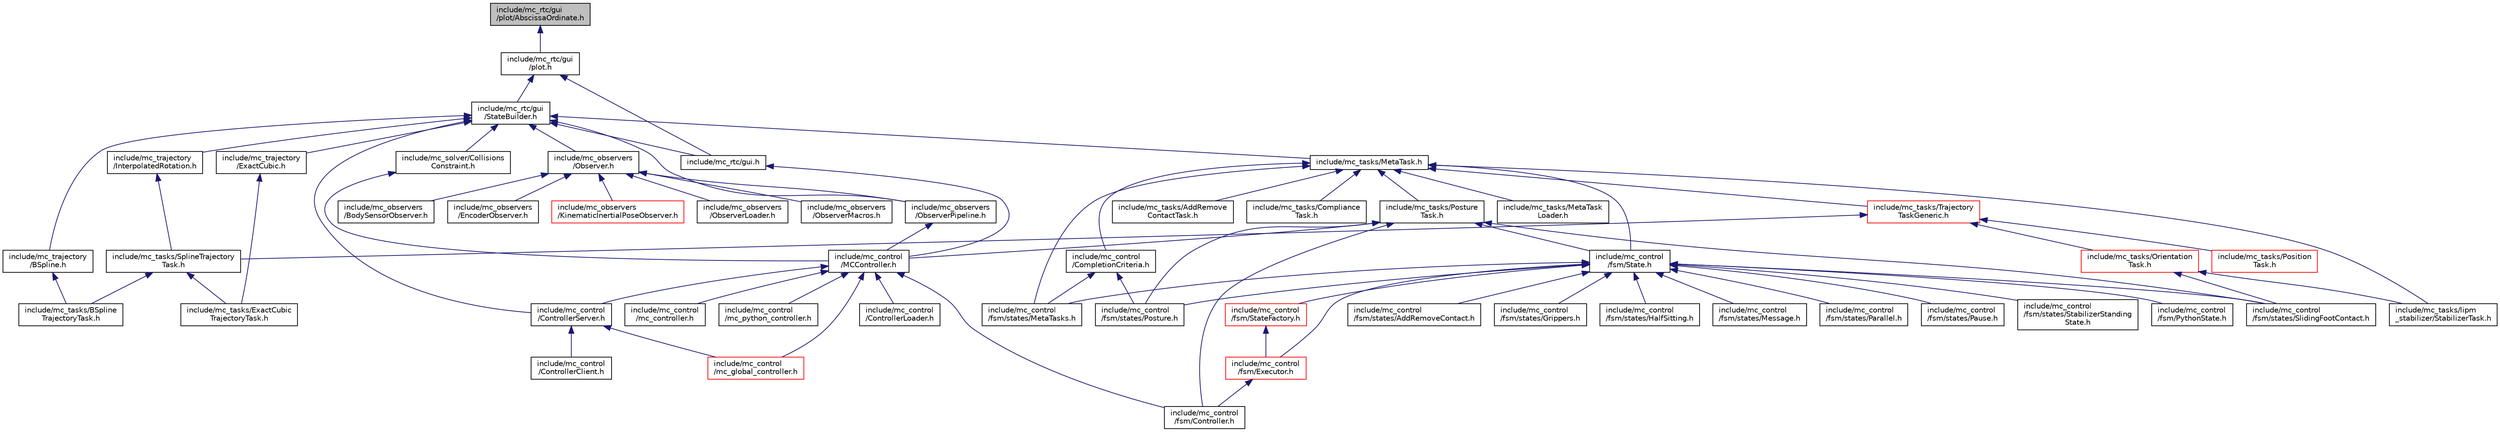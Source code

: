 digraph "include/mc_rtc/gui/plot/AbscissaOrdinate.h"
{
 // INTERACTIVE_SVG=YES
  edge [fontname="Helvetica",fontsize="10",labelfontname="Helvetica",labelfontsize="10"];
  node [fontname="Helvetica",fontsize="10",shape=record];
  Node28 [label="include/mc_rtc/gui\l/plot/AbscissaOrdinate.h",height=0.2,width=0.4,color="black", fillcolor="grey75", style="filled", fontcolor="black"];
  Node28 -> Node29 [dir="back",color="midnightblue",fontsize="10",style="solid",fontname="Helvetica"];
  Node29 [label="include/mc_rtc/gui\l/plot.h",height=0.2,width=0.4,color="black", fillcolor="white", style="filled",URL="$plot_8h.html"];
  Node29 -> Node30 [dir="back",color="midnightblue",fontsize="10",style="solid",fontname="Helvetica"];
  Node30 [label="include/mc_rtc/gui\l/StateBuilder.h",height=0.2,width=0.4,color="black", fillcolor="white", style="filled",URL="$StateBuilder_8h.html"];
  Node30 -> Node31 [dir="back",color="midnightblue",fontsize="10",style="solid",fontname="Helvetica"];
  Node31 [label="include/mc_tasks/MetaTask.h",height=0.2,width=0.4,color="black", fillcolor="white", style="filled",URL="$MetaTask_8h.html"];
  Node31 -> Node32 [dir="back",color="midnightblue",fontsize="10",style="solid",fontname="Helvetica"];
  Node32 [label="include/mc_control\l/CompletionCriteria.h",height=0.2,width=0.4,color="black", fillcolor="white", style="filled",URL="$CompletionCriteria_8h.html"];
  Node32 -> Node33 [dir="back",color="midnightblue",fontsize="10",style="solid",fontname="Helvetica"];
  Node33 [label="include/mc_control\l/fsm/states/MetaTasks.h",height=0.2,width=0.4,color="black", fillcolor="white", style="filled",URL="$MetaTasks_8h.html"];
  Node32 -> Node34 [dir="back",color="midnightblue",fontsize="10",style="solid",fontname="Helvetica"];
  Node34 [label="include/mc_control\l/fsm/states/Posture.h",height=0.2,width=0.4,color="black", fillcolor="white", style="filled",URL="$Posture_8h.html"];
  Node31 -> Node35 [dir="back",color="midnightblue",fontsize="10",style="solid",fontname="Helvetica"];
  Node35 [label="include/mc_tasks/Posture\lTask.h",height=0.2,width=0.4,color="black", fillcolor="white", style="filled",URL="$PostureTask_8h.html"];
  Node35 -> Node36 [dir="back",color="midnightblue",fontsize="10",style="solid",fontname="Helvetica"];
  Node36 [label="include/mc_control\l/MCController.h",height=0.2,width=0.4,color="black", fillcolor="white", style="filled",URL="$MCController_8h.html"];
  Node36 -> Node37 [dir="back",color="midnightblue",fontsize="10",style="solid",fontname="Helvetica"];
  Node37 [label="include/mc_control\l/ControllerServer.h",height=0.2,width=0.4,color="black", fillcolor="white", style="filled",URL="$ControllerServer_8h.html"];
  Node37 -> Node38 [dir="back",color="midnightblue",fontsize="10",style="solid",fontname="Helvetica"];
  Node38 [label="include/mc_control\l/ControllerClient.h",height=0.2,width=0.4,color="black", fillcolor="white", style="filled",URL="$ControllerClient_8h.html"];
  Node37 -> Node39 [dir="back",color="midnightblue",fontsize="10",style="solid",fontname="Helvetica"];
  Node39 [label="include/mc_control\l/mc_global_controller.h",height=0.2,width=0.4,color="red", fillcolor="white", style="filled",URL="$mc__global__controller_8h.html"];
  Node36 -> Node43 [dir="back",color="midnightblue",fontsize="10",style="solid",fontname="Helvetica"];
  Node43 [label="include/mc_control\l/ControllerLoader.h",height=0.2,width=0.4,color="black", fillcolor="white", style="filled",URL="$ControllerLoader_8h.html"];
  Node36 -> Node44 [dir="back",color="midnightblue",fontsize="10",style="solid",fontname="Helvetica"];
  Node44 [label="include/mc_control\l/fsm/Controller.h",height=0.2,width=0.4,color="black", fillcolor="white", style="filled",URL="$Controller_8h.html"];
  Node36 -> Node39 [dir="back",color="midnightblue",fontsize="10",style="solid",fontname="Helvetica"];
  Node36 -> Node45 [dir="back",color="midnightblue",fontsize="10",style="solid",fontname="Helvetica"];
  Node45 [label="include/mc_control\l/mc_controller.h",height=0.2,width=0.4,color="black", fillcolor="white", style="filled",URL="$mc__controller_8h.html"];
  Node36 -> Node46 [dir="back",color="midnightblue",fontsize="10",style="solid",fontname="Helvetica"];
  Node46 [label="include/mc_control\l/mc_python_controller.h",height=0.2,width=0.4,color="black", fillcolor="white", style="filled",URL="$mc__python__controller_8h.html"];
  Node35 -> Node47 [dir="back",color="midnightblue",fontsize="10",style="solid",fontname="Helvetica"];
  Node47 [label="include/mc_control\l/fsm/State.h",height=0.2,width=0.4,color="black", fillcolor="white", style="filled",URL="$State_8h.html"];
  Node47 -> Node48 [dir="back",color="midnightblue",fontsize="10",style="solid",fontname="Helvetica"];
  Node48 [label="include/mc_control\l/fsm/Executor.h",height=0.2,width=0.4,color="red", fillcolor="white", style="filled",URL="$Executor_8h.html"];
  Node48 -> Node44 [dir="back",color="midnightblue",fontsize="10",style="solid",fontname="Helvetica"];
  Node47 -> Node50 [dir="back",color="midnightblue",fontsize="10",style="solid",fontname="Helvetica"];
  Node50 [label="include/mc_control\l/fsm/StateFactory.h",height=0.2,width=0.4,color="red", fillcolor="white", style="filled",URL="$StateFactory_8h.html"];
  Node50 -> Node48 [dir="back",color="midnightblue",fontsize="10",style="solid",fontname="Helvetica"];
  Node47 -> Node52 [dir="back",color="midnightblue",fontsize="10",style="solid",fontname="Helvetica"];
  Node52 [label="include/mc_control\l/fsm/PythonState.h",height=0.2,width=0.4,color="black", fillcolor="white", style="filled",URL="$PythonState_8h.html"];
  Node47 -> Node53 [dir="back",color="midnightblue",fontsize="10",style="solid",fontname="Helvetica"];
  Node53 [label="include/mc_control\l/fsm/states/AddRemoveContact.h",height=0.2,width=0.4,color="black", fillcolor="white", style="filled",URL="$AddRemoveContact_8h.html"];
  Node47 -> Node54 [dir="back",color="midnightblue",fontsize="10",style="solid",fontname="Helvetica"];
  Node54 [label="include/mc_control\l/fsm/states/Grippers.h",height=0.2,width=0.4,color="black", fillcolor="white", style="filled",URL="$Grippers_8h.html"];
  Node47 -> Node55 [dir="back",color="midnightblue",fontsize="10",style="solid",fontname="Helvetica"];
  Node55 [label="include/mc_control\l/fsm/states/HalfSitting.h",height=0.2,width=0.4,color="black", fillcolor="white", style="filled",URL="$HalfSitting_8h.html"];
  Node47 -> Node56 [dir="back",color="midnightblue",fontsize="10",style="solid",fontname="Helvetica"];
  Node56 [label="include/mc_control\l/fsm/states/Message.h",height=0.2,width=0.4,color="black", fillcolor="white", style="filled",URL="$Message_8h.html"];
  Node47 -> Node33 [dir="back",color="midnightblue",fontsize="10",style="solid",fontname="Helvetica"];
  Node47 -> Node57 [dir="back",color="midnightblue",fontsize="10",style="solid",fontname="Helvetica"];
  Node57 [label="include/mc_control\l/fsm/states/Parallel.h",height=0.2,width=0.4,color="black", fillcolor="white", style="filled",URL="$Parallel_8h.html"];
  Node47 -> Node58 [dir="back",color="midnightblue",fontsize="10",style="solid",fontname="Helvetica"];
  Node58 [label="include/mc_control\l/fsm/states/Pause.h",height=0.2,width=0.4,color="black", fillcolor="white", style="filled",URL="$Pause_8h.html"];
  Node47 -> Node34 [dir="back",color="midnightblue",fontsize="10",style="solid",fontname="Helvetica"];
  Node47 -> Node59 [dir="back",color="midnightblue",fontsize="10",style="solid",fontname="Helvetica"];
  Node59 [label="include/mc_control\l/fsm/states/SlidingFootContact.h",height=0.2,width=0.4,color="black", fillcolor="white", style="filled",URL="$SlidingFootContact_8h.html"];
  Node47 -> Node60 [dir="back",color="midnightblue",fontsize="10",style="solid",fontname="Helvetica"];
  Node60 [label="include/mc_control\l/fsm/states/StabilizerStanding\lState.h",height=0.2,width=0.4,color="black", fillcolor="white", style="filled",URL="$StabilizerStandingState_8h.html"];
  Node35 -> Node44 [dir="back",color="midnightblue",fontsize="10",style="solid",fontname="Helvetica"];
  Node35 -> Node34 [dir="back",color="midnightblue",fontsize="10",style="solid",fontname="Helvetica"];
  Node35 -> Node59 [dir="back",color="midnightblue",fontsize="10",style="solid",fontname="Helvetica"];
  Node31 -> Node47 [dir="back",color="midnightblue",fontsize="10",style="solid",fontname="Helvetica"];
  Node31 -> Node61 [dir="back",color="midnightblue",fontsize="10",style="solid",fontname="Helvetica"];
  Node61 [label="include/mc_tasks/Trajectory\lTaskGeneric.h",height=0.2,width=0.4,color="red", fillcolor="white", style="filled",URL="$TrajectoryTaskGeneric_8h.html"];
  Node61 -> Node62 [dir="back",color="midnightblue",fontsize="10",style="solid",fontname="Helvetica"];
  Node62 [label="include/mc_tasks/Orientation\lTask.h",height=0.2,width=0.4,color="red", fillcolor="white", style="filled",URL="$OrientationTask_8h.html"];
  Node62 -> Node59 [dir="back",color="midnightblue",fontsize="10",style="solid",fontname="Helvetica"];
  Node62 -> Node66 [dir="back",color="midnightblue",fontsize="10",style="solid",fontname="Helvetica"];
  Node66 [label="include/mc_tasks/lipm\l_stabilizer/StabilizerTask.h",height=0.2,width=0.4,color="black", fillcolor="white", style="filled",URL="$StabilizerTask_8h.html"];
  Node61 -> Node67 [dir="back",color="midnightblue",fontsize="10",style="solid",fontname="Helvetica"];
  Node67 [label="include/mc_tasks/Position\lTask.h",height=0.2,width=0.4,color="red", fillcolor="white", style="filled",URL="$PositionTask_8h.html"];
  Node61 -> Node74 [dir="back",color="midnightblue",fontsize="10",style="solid",fontname="Helvetica"];
  Node74 [label="include/mc_tasks/SplineTrajectory\lTask.h",height=0.2,width=0.4,color="black", fillcolor="white", style="filled",URL="$SplineTrajectoryTask_8h.html"];
  Node74 -> Node75 [dir="back",color="midnightblue",fontsize="10",style="solid",fontname="Helvetica"];
  Node75 [label="include/mc_tasks/BSpline\lTrajectoryTask.h",height=0.2,width=0.4,color="black", fillcolor="white", style="filled",URL="$BSplineTrajectoryTask_8h.html"];
  Node74 -> Node76 [dir="back",color="midnightblue",fontsize="10",style="solid",fontname="Helvetica"];
  Node76 [label="include/mc_tasks/ExactCubic\lTrajectoryTask.h",height=0.2,width=0.4,color="black", fillcolor="white", style="filled",URL="$ExactCubicTrajectoryTask_8h.html"];
  Node31 -> Node33 [dir="back",color="midnightblue",fontsize="10",style="solid",fontname="Helvetica"];
  Node31 -> Node84 [dir="back",color="midnightblue",fontsize="10",style="solid",fontname="Helvetica"];
  Node84 [label="include/mc_tasks/AddRemove\lContactTask.h",height=0.2,width=0.4,color="black", fillcolor="white", style="filled",URL="$AddRemoveContactTask_8h.html"];
  Node31 -> Node65 [dir="back",color="midnightblue",fontsize="10",style="solid",fontname="Helvetica"];
  Node65 [label="include/mc_tasks/Compliance\lTask.h",height=0.2,width=0.4,color="black", fillcolor="white", style="filled",URL="$ComplianceTask_8h.html"];
  Node31 -> Node66 [dir="back",color="midnightblue",fontsize="10",style="solid",fontname="Helvetica"];
  Node31 -> Node85 [dir="back",color="midnightblue",fontsize="10",style="solid",fontname="Helvetica"];
  Node85 [label="include/mc_tasks/MetaTask\lLoader.h",height=0.2,width=0.4,color="black", fillcolor="white", style="filled",URL="$MetaTaskLoader_8h.html"];
  Node30 -> Node86 [dir="back",color="midnightblue",fontsize="10",style="solid",fontname="Helvetica"];
  Node86 [label="include/mc_observers\l/Observer.h",height=0.2,width=0.4,color="black", fillcolor="white", style="filled",URL="$Observer_8h.html"];
  Node86 -> Node87 [dir="back",color="midnightblue",fontsize="10",style="solid",fontname="Helvetica"];
  Node87 [label="include/mc_observers\l/ObserverPipeline.h",height=0.2,width=0.4,color="black", fillcolor="white", style="filled",URL="$ObserverPipeline_8h.html"];
  Node87 -> Node36 [dir="back",color="midnightblue",fontsize="10",style="solid",fontname="Helvetica"];
  Node86 -> Node88 [dir="back",color="midnightblue",fontsize="10",style="solid",fontname="Helvetica"];
  Node88 [label="include/mc_observers\l/BodySensorObserver.h",height=0.2,width=0.4,color="black", fillcolor="white", style="filled",URL="$BodySensorObserver_8h.html"];
  Node86 -> Node89 [dir="back",color="midnightblue",fontsize="10",style="solid",fontname="Helvetica"];
  Node89 [label="include/mc_observers\l/EncoderObserver.h",height=0.2,width=0.4,color="black", fillcolor="white", style="filled",URL="$EncoderObserver_8h.html"];
  Node86 -> Node90 [dir="back",color="midnightblue",fontsize="10",style="solid",fontname="Helvetica"];
  Node90 [label="include/mc_observers\l/KinematicInertialPoseObserver.h",height=0.2,width=0.4,color="red", fillcolor="white", style="filled",URL="$KinematicInertialPoseObserver_8h.html"];
  Node86 -> Node92 [dir="back",color="midnightblue",fontsize="10",style="solid",fontname="Helvetica"];
  Node92 [label="include/mc_observers\l/ObserverLoader.h",height=0.2,width=0.4,color="black", fillcolor="white", style="filled",URL="$ObserverLoader_8h.html"];
  Node86 -> Node93 [dir="back",color="midnightblue",fontsize="10",style="solid",fontname="Helvetica"];
  Node93 [label="include/mc_observers\l/ObserverMacros.h",height=0.2,width=0.4,color="black", fillcolor="white", style="filled",URL="$ObserverMacros_8h.html"];
  Node30 -> Node87 [dir="back",color="midnightblue",fontsize="10",style="solid",fontname="Helvetica"];
  Node30 -> Node94 [dir="back",color="midnightblue",fontsize="10",style="solid",fontname="Helvetica"];
  Node94 [label="include/mc_rtc/gui.h",height=0.2,width=0.4,color="black", fillcolor="white", style="filled",URL="$gui_8h.html"];
  Node94 -> Node36 [dir="back",color="midnightblue",fontsize="10",style="solid",fontname="Helvetica"];
  Node30 -> Node95 [dir="back",color="midnightblue",fontsize="10",style="solid",fontname="Helvetica"];
  Node95 [label="include/mc_solver/Collisions\lConstraint.h",height=0.2,width=0.4,color="black", fillcolor="white", style="filled",URL="$CollisionsConstraint_8h.html"];
  Node95 -> Node36 [dir="back",color="midnightblue",fontsize="10",style="solid",fontname="Helvetica"];
  Node30 -> Node37 [dir="back",color="midnightblue",fontsize="10",style="solid",fontname="Helvetica"];
  Node30 -> Node96 [dir="back",color="midnightblue",fontsize="10",style="solid",fontname="Helvetica"];
  Node96 [label="include/mc_trajectory\l/InterpolatedRotation.h",height=0.2,width=0.4,color="black", fillcolor="white", style="filled",URL="$InterpolatedRotation_8h.html"];
  Node96 -> Node74 [dir="back",color="midnightblue",fontsize="10",style="solid",fontname="Helvetica"];
  Node30 -> Node97 [dir="back",color="midnightblue",fontsize="10",style="solid",fontname="Helvetica"];
  Node97 [label="include/mc_trajectory\l/BSpline.h",height=0.2,width=0.4,color="black", fillcolor="white", style="filled",URL="$BSpline_8h.html"];
  Node97 -> Node75 [dir="back",color="midnightblue",fontsize="10",style="solid",fontname="Helvetica"];
  Node30 -> Node98 [dir="back",color="midnightblue",fontsize="10",style="solid",fontname="Helvetica"];
  Node98 [label="include/mc_trajectory\l/ExactCubic.h",height=0.2,width=0.4,color="black", fillcolor="white", style="filled",URL="$ExactCubic_8h.html"];
  Node98 -> Node76 [dir="back",color="midnightblue",fontsize="10",style="solid",fontname="Helvetica"];
  Node29 -> Node94 [dir="back",color="midnightblue",fontsize="10",style="solid",fontname="Helvetica"];
}
